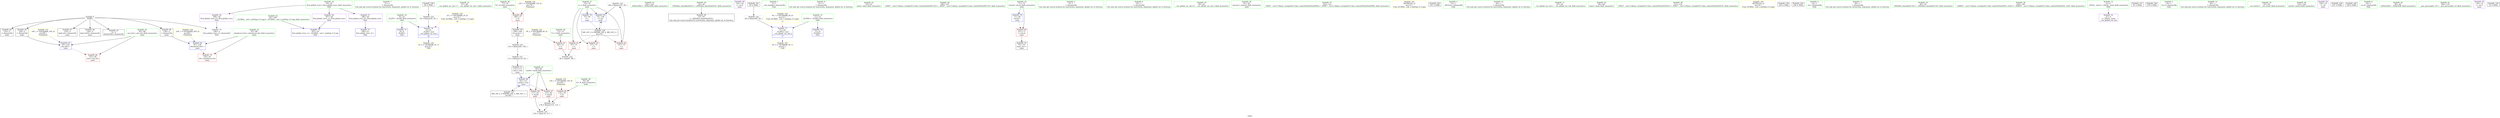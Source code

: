 digraph "SVFG" {
	label="SVFG";

	Node0x55bc55c281e0 [shape=record,color=grey,label="{NodeID: 0\nNullPtr}"];
	Node0x55bc55c281e0 -> Node0x55bc55c2e140[style=solid];
	Node0x55bc55c281e0 -> Node0x55bc55c2e240[style=solid];
	Node0x55bc55c281e0 -> Node0x55bc55c2e310[style=solid];
	Node0x55bc55c281e0 -> Node0x55bc55c2e3e0[style=solid];
	Node0x55bc55c281e0 -> Node0x55bc55c2e4b0[style=solid];
	Node0x55bc55c281e0 -> Node0x55bc55c2f5a0[style=solid];
	Node0x55bc55c281e0 -> Node0x55bc55c30d10[style=solid];
	Node0x55bc55c2a9f0 [shape=record,color=green,label="{NodeID: 7\n21\<--1\n\<--dummyObj\nCan only get source location for instruction, argument, global var or function.}"];
	Node0x55bc55c2c5f0 [shape=record,color=green,label="{NodeID: 14\n8\<--10\n_ZL2PI\<--_ZL2PI_field_insensitive\nGlob }"];
	Node0x55bc55c2c5f0 -> Node0x55bc55c30910[style=solid];
	Node0x55bc55c2c5f0 -> Node0x55bc55c30e10[style=solid];
	Node0x55bc55c2ccf0 [shape=record,color=green,label="{NodeID: 21\n47\<--48\n__cxx_global_var_init.1\<--__cxx_global_var_init.1_field_insensitive\n}"];
	Node0x55bc55c2d360 [shape=record,color=green,label="{NodeID: 28\n77\<--78\nN\<--N_field_insensitive\nmain\n}"];
	Node0x55bc55c2d360 -> Node0x55bc55c30430[style=solid];
	Node0x55bc55c335a0 [shape=record,color=grey,label="{NodeID: 118\n148 = Binary(147, 95, )\n}"];
	Node0x55bc55c335a0 -> Node0x55bc55c313c0[style=solid];
	Node0x55bc55c2d940 [shape=record,color=green,label="{NodeID: 35\n102\<--103\n_ZNSirsERx\<--_ZNSirsERx_field_insensitive\n}"];
	Node0x55bc55c34020 [shape=record,color=grey,label="{NodeID: 125\n99 = cmp(97, 98, )\n}"];
	Node0x55bc55c2e040 [shape=record,color=green,label="{NodeID: 42\n22\<--180\n_GLOBAL__sub_I_nodchip_0_0.cpp\<--_GLOBAL__sub_I_nodchip_0_0.cpp_field_insensitive\n}"];
	Node0x55bc55c2e040 -> Node0x55bc55c30c10[style=solid];
	Node0x55bc55c38b80 [shape=record,color=yellow,style=double,label="{NodeID: 132\n8V_1 = ENCHI(MR_8V_0)\npts\{74 \}\nFun[main]}"];
	Node0x55bc55c38b80 -> Node0x55bc55c300f0[style=dashed];
	Node0x55bc55c2f670 [shape=record,color=black,label="{NodeID: 49\n33\<--34\n\<--_ZNSt8ios_base4InitD1Ev\nCan only get source location for instruction, argument, global var or function.}"];
	Node0x55bc55c2fc50 [shape=record,color=purple,label="{NodeID: 56\n141\<--18\n\<--.str.4\nmain\n}"];
	Node0x55bc55c30290 [shape=record,color=red,label="{NodeID: 63\n137\<--75\n\<--t\nmain\n}"];
	Node0x55bc55c30840 [shape=record,color=red,label="{NodeID: 70\n154\<--87\nsel\<--ehselector.slot\nmain\n}"];
	Node0x55bc55c3f700 [shape=record,color=black,label="{NodeID: 160\n50 = PHI()\n}"];
	Node0x55bc55c3f700 -> Node0x55bc55c33d20[style=solid];
	Node0x55bc55c30ee0 [shape=record,color=blue,label="{NodeID: 77\n11\<--64\n_ZL3PI2\<--mul\n__cxx_global_var_init.2\n|{<s0>17}}"];
	Node0x55bc55c30ee0:s0 -> Node0x55bc55c3ac20[style=dashed,color=blue];
	Node0x55bc55c28270 [shape=record,color=green,label="{NodeID: 1\n7\<--1\n__dso_handle\<--dummyObj\nGlob }"];
	Node0x55bc55c2aab0 [shape=record,color=green,label="{NodeID: 8\n51\<--1\n\<--dummyObj\nCan only get source location for instruction, argument, global var or function.}"];
	Node0x55bc55c2c6f0 [shape=record,color=green,label="{NodeID: 15\n11\<--12\n_ZL3PI2\<--_ZL3PI2_field_insensitive\nGlob }"];
	Node0x55bc55c2c6f0 -> Node0x55bc55c30a10[style=solid];
	Node0x55bc55c2c6f0 -> Node0x55bc55c30ee0[style=solid];
	Node0x55bc55c2cdf0 [shape=record,color=green,label="{NodeID: 22\n52\<--53\natan\<--atan_field_insensitive\n}"];
	Node0x55bc55c2d430 [shape=record,color=green,label="{NodeID: 29\n79\<--80\nK\<--K_field_insensitive\nmain\n}"];
	Node0x55bc55c2d430 -> Node0x55bc55c30500[style=solid];
	Node0x55bc55c33720 [shape=record,color=grey,label="{NodeID: 119\n116 = Binary(114, 115, )\n}"];
	Node0x55bc55c33720 -> Node0x55bc55c33ea0[style=solid];
	Node0x55bc55c2da40 [shape=record,color=green,label="{NodeID: 36\n106\<--107\n_ZNSt7__cxx1112basic_stringIcSt11char_traitsIcESaIcEEC1Ev\<--_ZNSt7__cxx1112basic_stringIcSt11char_traitsIcESaIcEEC1Ev_field_insensitive\n}"];
	Node0x55bc55c37360 [shape=record,color=black,label="{NodeID: 126\nMR_10V_3 = PHI(MR_10V_4, MR_10V_2, )\npts\{76 \}\n}"];
	Node0x55bc55c37360 -> Node0x55bc55c301c0[style=dashed];
	Node0x55bc55c37360 -> Node0x55bc55c30290[style=dashed];
	Node0x55bc55c37360 -> Node0x55bc55c30360[style=dashed];
	Node0x55bc55c37360 -> Node0x55bc55c313c0[style=dashed];
	Node0x55bc55c2e140 [shape=record,color=black,label="{NodeID: 43\n2\<--3\ndummyVal\<--dummyVal\n}"];
	Node0x55bc55c2f770 [shape=record,color=black,label="{NodeID: 50\n109\<--108\nsh_prom\<--\nmain\n}"];
	Node0x55bc55c2f770 -> Node0x55bc55c338a0[style=solid];
	Node0x55bc55c2fd20 [shape=record,color=purple,label="{NodeID: 57\n186\<--20\nllvm.global_ctors_0\<--llvm.global_ctors\nGlob }"];
	Node0x55bc55c2fd20 -> Node0x55bc55c30b10[style=solid];
	Node0x55bc55c30360 [shape=record,color=red,label="{NodeID: 64\n147\<--75\n\<--t\nmain\n}"];
	Node0x55bc55c30360 -> Node0x55bc55c335a0[style=solid];
	Node0x55bc55c3aac0 [shape=record,color=yellow,style=double,label="{NodeID: 154\n2V_2 = CSCHI(MR_2V_1)\npts\{10 \}\nCS[]}"];
	Node0x55bc55c30910 [shape=record,color=blue,label="{NodeID: 71\n8\<--9\n_ZL2PI\<--\nGlob }"];
	Node0x55bc55c3f860 [shape=record,color=black,label="{NodeID: 161\n63 = PHI()\n}"];
	Node0x55bc55c3f860 -> Node0x55bc55c33ba0[style=solid];
	Node0x55bc55c30fb0 [shape=record,color=blue,label="{NodeID: 78\n71\<--90\nretval\<--\nmain\n}"];
	Node0x55bc55c30fb0 -> Node0x55bc55c30020[style=dashed];
	Node0x55bc55c28300 [shape=record,color=green,label="{NodeID: 2\n9\<--1\n\<--dummyObj\nCan only get source location for instruction, argument, global var or function.}"];
	Node0x55bc55c2c270 [shape=record,color=green,label="{NodeID: 9\n55\<--1\n\<--dummyObj\nCan only get source location for instruction, argument, global var or function.}"];
	Node0x55bc55c2c7f0 [shape=record,color=green,label="{NodeID: 16\n20\<--24\nllvm.global_ctors\<--llvm.global_ctors_field_insensitive\nGlob }"];
	Node0x55bc55c2c7f0 -> Node0x55bc55c2fd20[style=solid];
	Node0x55bc55c2c7f0 -> Node0x55bc55c2fe20[style=solid];
	Node0x55bc55c2c7f0 -> Node0x55bc55c2ff20[style=solid];
	Node0x55bc55c2cef0 [shape=record,color=green,label="{NodeID: 23\n60\<--61\n__cxx_global_var_init.2\<--__cxx_global_var_init.2_field_insensitive\n}"];
	Node0x55bc55c2d500 [shape=record,color=green,label="{NodeID: 30\n81\<--82\nanswer\<--answer_field_insensitive\nmain\n}"];
	Node0x55bc55c338a0 [shape=record,color=grey,label="{NodeID: 120\n110 = Binary(95, 109, )\n}"];
	Node0x55bc55c338a0 -> Node0x55bc55c33a20[style=solid];
	Node0x55bc55c2db40 [shape=record,color=green,label="{NodeID: 37\n122\<--123\n_ZNSt7__cxx1112basic_stringIcSt11char_traitsIcESaIcEEaSEPKc\<--_ZNSt7__cxx1112basic_stringIcSt11char_traitsIcESaIcEEaSEPKc_field_insensitive\n}"];
	Node0x55bc55c37860 [shape=record,color=black,label="{NodeID: 127\nMR_16V_2 = PHI(MR_16V_3, MR_16V_1, )\npts\{84 \}\n}"];
	Node0x55bc55c37860 -> Node0x55bc55c31150[style=dashed];
	Node0x55bc55c2e240 [shape=record,color=black,label="{NodeID: 44\n125\<--3\n\<--dummyVal\nmain\n}"];
	Node0x55bc55c38d40 [shape=record,color=yellow,style=double,label="{NodeID: 134\n12V_1 = ENCHI(MR_12V_0)\npts\{78 \}\nFun[main]}"];
	Node0x55bc55c38d40 -> Node0x55bc55c30430[style=dashed];
	Node0x55bc55c2f840 [shape=record,color=black,label="{NodeID: 51\n112\<--111\nconv\<--sub\nmain\n}"];
	Node0x55bc55c2f840 -> Node0x55bc55c31150[style=solid];
	Node0x55bc55c39dd0 [shape=record,color=yellow,style=double,label="{NodeID: 141\nRETMU(4V_2)\npts\{12 \}\nFun[_GLOBAL__sub_I_nodchip_0_0.cpp]}"];
	Node0x55bc55c2fe20 [shape=record,color=purple,label="{NodeID: 58\n187\<--20\nllvm.global_ctors_1\<--llvm.global_ctors\nGlob }"];
	Node0x55bc55c2fe20 -> Node0x55bc55c30c10[style=solid];
	Node0x55bc55c30430 [shape=record,color=red,label="{NodeID: 65\n108\<--77\n\<--N\nmain\n}"];
	Node0x55bc55c30430 -> Node0x55bc55c2f770[style=solid];
	Node0x55bc55c3ac20 [shape=record,color=yellow,style=double,label="{NodeID: 155\n4V_2 = CSCHI(MR_4V_1)\npts\{12 \}\nCS[]}"];
	Node0x55bc55c30a10 [shape=record,color=blue,label="{NodeID: 72\n11\<--9\n_ZL3PI2\<--\nGlob }"];
	Node0x55bc55c3f960 [shape=record,color=black,label="{NodeID: 162\n101 = PHI()\n}"];
	Node0x55bc55c31080 [shape=record,color=blue,label="{NodeID: 79\n75\<--95\nt\<--\nmain\n}"];
	Node0x55bc55c31080 -> Node0x55bc55c37360[style=dashed];
	Node0x55bc55c27540 [shape=record,color=green,label="{NodeID: 3\n13\<--1\n_ZSt3cin\<--dummyObj\nGlob }"];
	Node0x55bc55c2c300 [shape=record,color=green,label="{NodeID: 10\n65\<--1\n\<--dummyObj\nCan only get source location for instruction, argument, global var or function.}"];
	Node0x55bc55c2c8f0 [shape=record,color=green,label="{NodeID: 17\n25\<--26\n__cxx_global_var_init\<--__cxx_global_var_init_field_insensitive\n}"];
	Node0x55bc55c2cff0 [shape=record,color=green,label="{NodeID: 24\n68\<--69\nmain\<--main_field_insensitive\n}"];
	Node0x55bc55c2d5d0 [shape=record,color=green,label="{NodeID: 31\n83\<--84\nmask\<--mask_field_insensitive\nmain\n}"];
	Node0x55bc55c2d5d0 -> Node0x55bc55c305d0[style=solid];
	Node0x55bc55c2d5d0 -> Node0x55bc55c306a0[style=solid];
	Node0x55bc55c2d5d0 -> Node0x55bc55c31150[style=solid];
	Node0x55bc55c33a20 [shape=record,color=grey,label="{NodeID: 121\n111 = Binary(110, 95, )\n}"];
	Node0x55bc55c33a20 -> Node0x55bc55c2f840[style=solid];
	Node0x55bc55c2dc40 [shape=record,color=green,label="{NodeID: 38\n131\<--132\n_ZNSt7__cxx1112basic_stringIcSt11char_traitsIcESaIcEED1Ev\<--_ZNSt7__cxx1112basic_stringIcSt11char_traitsIcESaIcEED1Ev_field_insensitive\n}"];
	Node0x55bc55c2e310 [shape=record,color=black,label="{NodeID: 45\n126\<--3\n\<--dummyVal\nmain\n}"];
	Node0x55bc55c2e310 -> Node0x55bc55c31220[style=solid];
	Node0x55bc55c38e20 [shape=record,color=yellow,style=double,label="{NodeID: 135\n14V_1 = ENCHI(MR_14V_0)\npts\{80 \}\nFun[main]}"];
	Node0x55bc55c38e20 -> Node0x55bc55c30500[style=dashed];
	Node0x55bc55c2f910 [shape=record,color=black,label="{NodeID: 52\n70\<--151\nmain_ret\<--\nmain\n}"];
	Node0x55bc55c39ee0 [shape=record,color=yellow,style=double,label="{NodeID: 142\nRETMU(2V_2)\npts\{10 \}\nFun[_GLOBAL__sub_I_nodchip_0_0.cpp]}"];
	Node0x55bc55c2ff20 [shape=record,color=purple,label="{NodeID: 59\n188\<--20\nllvm.global_ctors_2\<--llvm.global_ctors\nGlob }"];
	Node0x55bc55c2ff20 -> Node0x55bc55c30d10[style=solid];
	Node0x55bc55c30500 [shape=record,color=red,label="{NodeID: 66\n114\<--79\n\<--K\nmain\n}"];
	Node0x55bc55c30500 -> Node0x55bc55c33720[style=solid];
	Node0x55bc55c3e870 [shape=record,color=black,label="{NodeID: 156\n142 = PHI()\n}"];
	Node0x55bc55c30b10 [shape=record,color=blue,label="{NodeID: 73\n186\<--21\nllvm.global_ctors_0\<--\nGlob }"];
	Node0x55bc55c3fa60 [shape=record,color=black,label="{NodeID: 163\n104 = PHI()\n}"];
	Node0x55bc55c31150 [shape=record,color=blue,label="{NodeID: 80\n83\<--112\nmask\<--conv\nmain\n}"];
	Node0x55bc55c31150 -> Node0x55bc55c305d0[style=dashed];
	Node0x55bc55c31150 -> Node0x55bc55c306a0[style=dashed];
	Node0x55bc55c31150 -> Node0x55bc55c37860[style=dashed];
	Node0x55bc55c275d0 [shape=record,color=green,label="{NodeID: 4\n14\<--1\n.str\<--dummyObj\nGlob }"];
	Node0x55bc55c2c390 [shape=record,color=green,label="{NodeID: 11\n90\<--1\n\<--dummyObj\nCan only get source location for instruction, argument, global var or function.}"];
	Node0x55bc55c2c9f0 [shape=record,color=green,label="{NodeID: 18\n29\<--30\n_ZNSt8ios_base4InitC1Ev\<--_ZNSt8ios_base4InitC1Ev_field_insensitive\n}"];
	Node0x55bc55c2d0f0 [shape=record,color=green,label="{NodeID: 25\n71\<--72\nretval\<--retval_field_insensitive\nmain\n}"];
	Node0x55bc55c2d0f0 -> Node0x55bc55c30020[style=solid];
	Node0x55bc55c2d0f0 -> Node0x55bc55c30fb0[style=solid];
	Node0x55bc55c2d6a0 [shape=record,color=green,label="{NodeID: 32\n85\<--86\nexn.slot\<--exn.slot_field_insensitive\nmain\n}"];
	Node0x55bc55c2d6a0 -> Node0x55bc55c30770[style=solid];
	Node0x55bc55c2d6a0 -> Node0x55bc55c31220[style=solid];
	Node0x55bc55c33ba0 [shape=record,color=grey,label="{NodeID: 122\n64 = Binary(65, 63, )\n}"];
	Node0x55bc55c33ba0 -> Node0x55bc55c30ee0[style=solid];
	Node0x55bc55c2dd40 [shape=record,color=green,label="{NodeID: 39\n139\<--140\n_ZNKSt7__cxx1112basic_stringIcSt11char_traitsIcESaIcEE5c_strEv\<--_ZNKSt7__cxx1112basic_stringIcSt11char_traitsIcESaIcEE5c_strEv_field_insensitive\n}"];
	Node0x55bc55c38880 [shape=record,color=yellow,style=double,label="{NodeID: 129\n2V_1 = ENCHI(MR_2V_0)\npts\{10 \}\nFun[_GLOBAL__sub_I_nodchip_0_0.cpp]|{<s0>16}}"];
	Node0x55bc55c38880:s0 -> Node0x55bc55c30e10[style=dashed,color=red];
	Node0x55bc55c2e3e0 [shape=record,color=black,label="{NodeID: 46\n128\<--3\n\<--dummyVal\nmain\n}"];
	Node0x55bc55c2e3e0 -> Node0x55bc55c312f0[style=solid];
	Node0x55bc55c2f9e0 [shape=record,color=purple,label="{NodeID: 53\n31\<--4\n\<--_ZStL8__ioinit\n__cxx_global_var_init\n}"];
	Node0x55bc55c30020 [shape=record,color=red,label="{NodeID: 60\n151\<--71\n\<--retval\nmain\n}"];
	Node0x55bc55c30020 -> Node0x55bc55c2f910[style=solid];
	Node0x55bc55c305d0 [shape=record,color=red,label="{NodeID: 67\n115\<--83\n\<--mask\nmain\n}"];
	Node0x55bc55c305d0 -> Node0x55bc55c33720[style=solid];
	Node0x55bc55c3f400 [shape=record,color=black,label="{NodeID: 157\n91 = PHI()\n}"];
	Node0x55bc55c30c10 [shape=record,color=blue,label="{NodeID: 74\n187\<--22\nllvm.global_ctors_1\<--_GLOBAL__sub_I_nodchip_0_0.cpp\nGlob }"];
	Node0x55bc55c3fb30 [shape=record,color=black,label="{NodeID: 164\n135 = PHI()\n}"];
	Node0x55bc55c31220 [shape=record,color=blue,label="{NodeID: 81\n85\<--126\nexn.slot\<--\nmain\n}"];
	Node0x55bc55c31220 -> Node0x55bc55c30770[style=dashed];
	Node0x55bc55c27660 [shape=record,color=green,label="{NodeID: 5\n16\<--1\n.str.3\<--dummyObj\nGlob }"];
	Node0x55bc55c2c420 [shape=record,color=green,label="{NodeID: 12\n95\<--1\n\<--dummyObj\nCan only get source location for instruction, argument, global var or function.}"];
	Node0x55bc55c2caf0 [shape=record,color=green,label="{NodeID: 19\n35\<--36\n__cxa_atexit\<--__cxa_atexit_field_insensitive\n}"];
	Node0x55bc55c2d1c0 [shape=record,color=green,label="{NodeID: 26\n73\<--74\nT\<--T_field_insensitive\nmain\n}"];
	Node0x55bc55c2d1c0 -> Node0x55bc55c300f0[style=solid];
	Node0x55bc55c2d770 [shape=record,color=green,label="{NodeID: 33\n87\<--88\nehselector.slot\<--ehselector.slot_field_insensitive\nmain\n}"];
	Node0x55bc55c2d770 -> Node0x55bc55c30840[style=solid];
	Node0x55bc55c2d770 -> Node0x55bc55c312f0[style=solid];
	Node0x55bc55c33d20 [shape=record,color=grey,label="{NodeID: 123\n54 = Binary(55, 50, )\n}"];
	Node0x55bc55c33d20 -> Node0x55bc55c30e10[style=solid];
	Node0x55bc55c2de40 [shape=record,color=green,label="{NodeID: 40\n143\<--144\nprintf\<--printf_field_insensitive\n}"];
	Node0x55bc55c38990 [shape=record,color=yellow,style=double,label="{NodeID: 130\n4V_1 = ENCHI(MR_4V_0)\npts\{12 \}\nFun[_GLOBAL__sub_I_nodchip_0_0.cpp]|{<s0>17}}"];
	Node0x55bc55c38990:s0 -> Node0x55bc55c30ee0[style=dashed,color=red];
	Node0x55bc55c2e4b0 [shape=record,color=black,label="{NodeID: 47\n155\<--3\nlpad.val\<--dummyVal\nmain\n}"];
	Node0x55bc55c38fe0 [shape=record,color=yellow,style=double,label="{NodeID: 137\n18V_1 = ENCHI(MR_18V_0)\npts\{86 \}\nFun[main]}"];
	Node0x55bc55c38fe0 -> Node0x55bc55c31220[style=dashed];
	Node0x55bc55c2fab0 [shape=record,color=purple,label="{NodeID: 54\n120\<--14\n\<--.str\nmain\n}"];
	Node0x55bc55c300f0 [shape=record,color=red,label="{NodeID: 61\n98\<--73\n\<--T\nmain\n}"];
	Node0x55bc55c300f0 -> Node0x55bc55c34020[style=solid];
	Node0x55bc55c306a0 [shape=record,color=red,label="{NodeID: 68\n117\<--83\n\<--mask\nmain\n}"];
	Node0x55bc55c306a0 -> Node0x55bc55c33ea0[style=solid];
	Node0x55bc55c3f500 [shape=record,color=black,label="{NodeID: 158\n121 = PHI()\n}"];
	Node0x55bc55c30d10 [shape=record,color=blue, style = dotted,label="{NodeID: 75\n188\<--3\nllvm.global_ctors_2\<--dummyVal\nGlob }"];
	Node0x55bc55c3fc00 [shape=record,color=black,label="{NodeID: 165\n138 = PHI()\n}"];
	Node0x55bc55c312f0 [shape=record,color=blue,label="{NodeID: 82\n87\<--128\nehselector.slot\<--\nmain\n}"];
	Node0x55bc55c312f0 -> Node0x55bc55c30840[style=dashed];
	Node0x55bc55c2a930 [shape=record,color=green,label="{NodeID: 6\n18\<--1\n.str.4\<--dummyObj\nGlob }"];
	Node0x55bc55c2c4f0 [shape=record,color=green,label="{NodeID: 13\n4\<--6\n_ZStL8__ioinit\<--_ZStL8__ioinit_field_insensitive\nGlob }"];
	Node0x55bc55c2c4f0 -> Node0x55bc55c2f9e0[style=solid];
	Node0x55bc55c2cbf0 [shape=record,color=green,label="{NodeID: 20\n34\<--40\n_ZNSt8ios_base4InitD1Ev\<--_ZNSt8ios_base4InitD1Ev_field_insensitive\n}"];
	Node0x55bc55c2cbf0 -> Node0x55bc55c2f670[style=solid];
	Node0x55bc55c2d290 [shape=record,color=green,label="{NodeID: 27\n75\<--76\nt\<--t_field_insensitive\nmain\n}"];
	Node0x55bc55c2d290 -> Node0x55bc55c301c0[style=solid];
	Node0x55bc55c2d290 -> Node0x55bc55c30290[style=solid];
	Node0x55bc55c2d290 -> Node0x55bc55c30360[style=solid];
	Node0x55bc55c2d290 -> Node0x55bc55c31080[style=solid];
	Node0x55bc55c2d290 -> Node0x55bc55c313c0[style=solid];
	Node0x55bc55c2d840 [shape=record,color=green,label="{NodeID: 34\n92\<--93\n_ZNSirsERi\<--_ZNSirsERi_field_insensitive\n}"];
	Node0x55bc55c33ea0 [shape=record,color=grey,label="{NodeID: 124\n118 = cmp(116, 117, )\n}"];
	Node0x55bc55c2df40 [shape=record,color=green,label="{NodeID: 41\n169\<--170\n__gxx_personality_v0\<--__gxx_personality_v0_field_insensitive\n}"];
	Node0x55bc55c2f5a0 [shape=record,color=black,label="{NodeID: 48\n156\<--3\nlpad.val10\<--dummyVal\nmain\n}"];
	Node0x55bc55c390c0 [shape=record,color=yellow,style=double,label="{NodeID: 138\n20V_1 = ENCHI(MR_20V_0)\npts\{88 \}\nFun[main]}"];
	Node0x55bc55c390c0 -> Node0x55bc55c312f0[style=dashed];
	Node0x55bc55c2fb80 [shape=record,color=purple,label="{NodeID: 55\n134\<--16\n\<--.str.3\nmain\n}"];
	Node0x55bc55c301c0 [shape=record,color=red,label="{NodeID: 62\n97\<--75\n\<--t\nmain\n}"];
	Node0x55bc55c301c0 -> Node0x55bc55c34020[style=solid];
	Node0x55bc55c30770 [shape=record,color=red,label="{NodeID: 69\n153\<--85\nexn\<--exn.slot\nmain\n}"];
	Node0x55bc55c3f600 [shape=record,color=black,label="{NodeID: 159\n32 = PHI()\n}"];
	Node0x55bc55c30e10 [shape=record,color=blue,label="{NodeID: 76\n8\<--54\n_ZL2PI\<--mul\n__cxx_global_var_init.1\n|{<s0>16}}"];
	Node0x55bc55c30e10:s0 -> Node0x55bc55c3aac0[style=dashed,color=blue];
	Node0x55bc55c313c0 [shape=record,color=blue,label="{NodeID: 83\n75\<--148\nt\<--inc\nmain\n}"];
	Node0x55bc55c313c0 -> Node0x55bc55c37360[style=dashed];
}
